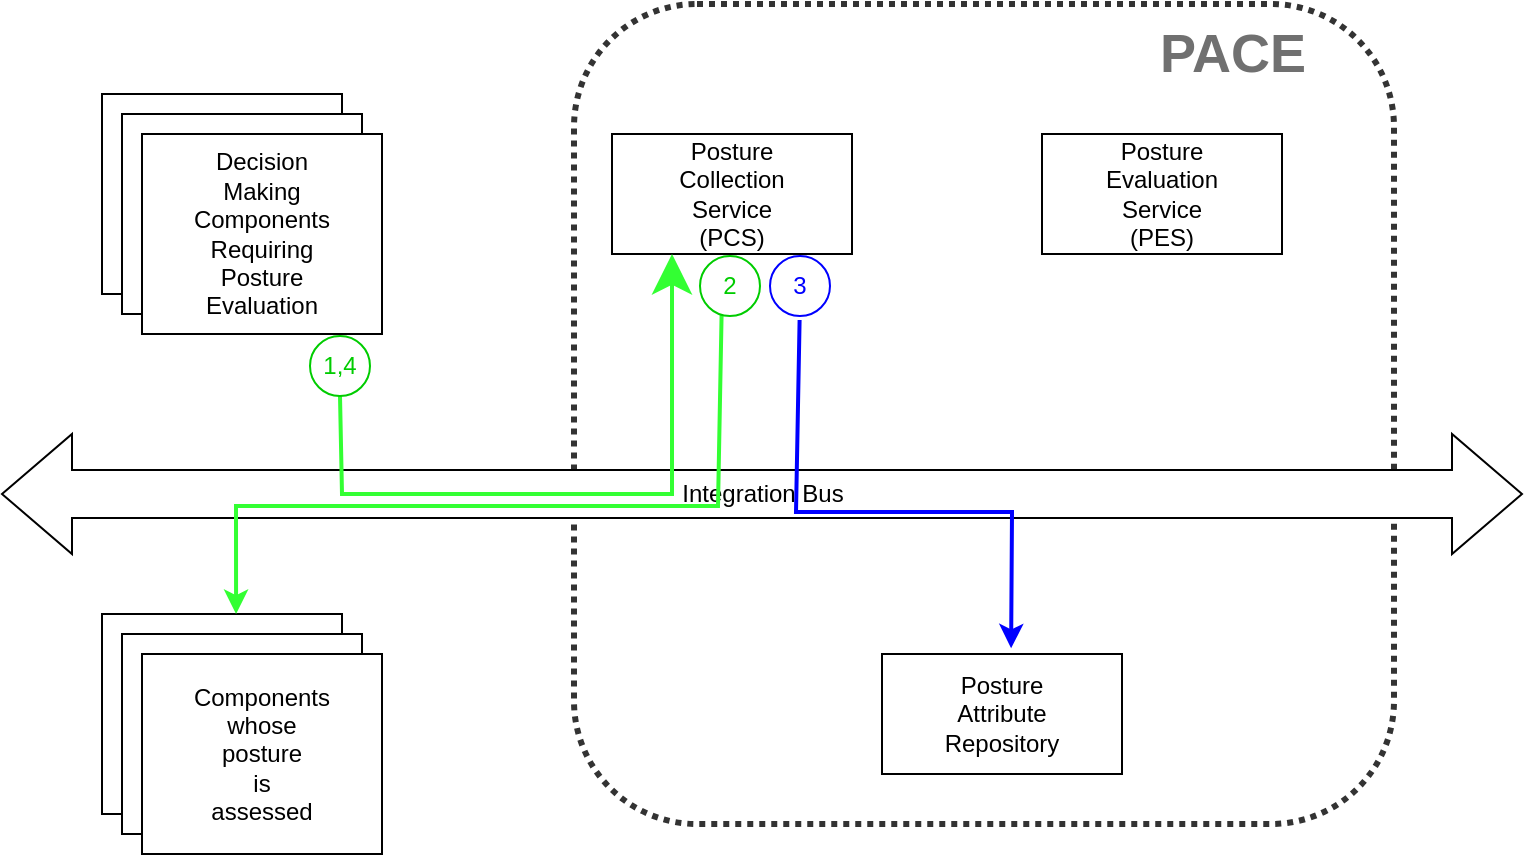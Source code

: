 <mxfile version="16.5.1" type="device"><diagram id="nnVkO7F5XKRDGunOfbyT" name="Page-1"><mxGraphModel dx="652" dy="418" grid="1" gridSize="10" guides="1" tooltips="1" connect="1" arrows="1" fold="1" page="1" pageScale="1" pageWidth="850" pageHeight="1100" math="0" shadow="0"><root><mxCell id="0"/><mxCell id="1" parent="0"/><mxCell id="RL7LiKc4wpk9BU2cefHl-15" value="" style="whiteSpace=wrap;html=1;aspect=fixed;fillColor=none;strokeWidth=3;rounded=1;dashed=1;dashPattern=1 1;opacity=80;" parent="1" vertex="1"><mxGeometry x="346" y="135" width="410" height="410" as="geometry"/></mxCell><mxCell id="RL7LiKc4wpk9BU2cefHl-1" value="Integration Bus" style="html=1;shadow=0;dashed=0;align=center;verticalAlign=middle;shape=mxgraph.arrows2.twoWayArrow;dy=0.6;dx=35;" parent="1" vertex="1"><mxGeometry x="60" y="350" width="760" height="60" as="geometry"/></mxCell><mxCell id="RL7LiKc4wpk9BU2cefHl-2" value="Posture&lt;br&gt;Collection&lt;br&gt;Service&lt;br&gt;(PCS)" style="rounded=0;whiteSpace=wrap;html=1;" parent="1" vertex="1"><mxGeometry x="365" y="200" width="120" height="60" as="geometry"/></mxCell><mxCell id="RL7LiKc4wpk9BU2cefHl-3" value="Posture&lt;br&gt;Evaluation&lt;br&gt;Service&lt;br&gt;(PES)" style="rounded=0;whiteSpace=wrap;html=1;" parent="1" vertex="1"><mxGeometry x="580" y="200" width="120" height="60" as="geometry"/></mxCell><mxCell id="RL7LiKc4wpk9BU2cefHl-4" value="Posture&lt;br&gt;Attribute&lt;br&gt;Repository" style="rounded=0;whiteSpace=wrap;html=1;" parent="1" vertex="1"><mxGeometry x="500" y="460" width="120" height="60" as="geometry"/></mxCell><mxCell id="RL7LiKc4wpk9BU2cefHl-5" value="Decision&lt;br&gt;Making&lt;br&gt;Components&lt;br&gt;Requiring&lt;br&gt;Posture&lt;br&gt;Evaluation" style="rounded=0;whiteSpace=wrap;html=1;" parent="1" vertex="1"><mxGeometry x="110" y="180" width="120" height="100" as="geometry"/></mxCell><mxCell id="RL7LiKc4wpk9BU2cefHl-6" value="Components&lt;br&gt;whose&lt;br&gt;posture&lt;br&gt;is&lt;br&gt;assessed" style="rounded=0;whiteSpace=wrap;html=1;" parent="1" vertex="1"><mxGeometry x="110" y="440" width="120" height="100" as="geometry"/></mxCell><mxCell id="RL7LiKc4wpk9BU2cefHl-7" value="Decision&lt;br&gt;Making&lt;br&gt;Components&lt;br&gt;Requiring&lt;br&gt;Posture&lt;br&gt;Evaluation" style="rounded=0;whiteSpace=wrap;html=1;" parent="1" vertex="1"><mxGeometry x="120" y="190" width="120" height="100" as="geometry"/></mxCell><mxCell id="RL7LiKc4wpk9BU2cefHl-8" value="Decision&lt;br&gt;Making&lt;br&gt;Components&lt;br&gt;Requiring&lt;br&gt;Posture&lt;br&gt;Evaluation" style="rounded=0;whiteSpace=wrap;html=1;" parent="1" vertex="1"><mxGeometry x="130" y="200" width="120" height="100" as="geometry"/></mxCell><mxCell id="RL7LiKc4wpk9BU2cefHl-11" value="" style="endArrow=classic;startArrow=none;html=1;rounded=0;entryX=0.25;entryY=1;entryDx=0;entryDy=0;strokeColor=#33FF33;strokeWidth=2;startFill=0;endSize=14;exitX=0.5;exitY=1;exitDx=0;exitDy=0;" parent="1" source="Iiityd9VdZ6OQA1sW1vX-1" edge="1" target="RL7LiKc4wpk9BU2cefHl-2"><mxGeometry width="50" height="50" relative="1" as="geometry"><mxPoint x="230" y="340" as="sourcePoint"/><mxPoint x="425.97" y="260" as="targetPoint"/><Array as="points"><mxPoint x="230" y="380"/><mxPoint x="395" y="380"/></Array></mxGeometry></mxCell><mxCell id="RL7LiKc4wpk9BU2cefHl-16" value="&lt;font color=&quot;#707070&quot;&gt;PACE&lt;/font&gt;" style="text;html=1;resizable=0;autosize=1;align=center;verticalAlign=middle;points=[];fillColor=none;strokeColor=none;rounded=0;dashed=1;dashPattern=1 1;opacity=80;fontStyle=1;fontSize=27;fontColor=#636363;" parent="1" vertex="1"><mxGeometry x="630" y="140" width="90" height="40" as="geometry"/></mxCell><mxCell id="_wtXwy35HuxnKiYmDmM2-1" value="Components&lt;br&gt;whose&lt;br&gt;posture&lt;br&gt;is&lt;br&gt;assessed" style="rounded=0;whiteSpace=wrap;html=1;" parent="1" vertex="1"><mxGeometry x="120" y="450" width="120" height="100" as="geometry"/></mxCell><mxCell id="_wtXwy35HuxnKiYmDmM2-2" value="Components&lt;br&gt;whose&lt;br&gt;posture&lt;br&gt;is&lt;br&gt;assessed" style="rounded=0;whiteSpace=wrap;html=1;" parent="1" vertex="1"><mxGeometry x="130" y="460" width="120" height="100" as="geometry"/></mxCell><mxCell id="Iiityd9VdZ6OQA1sW1vX-1" value="&lt;font color=&quot;#00cc00&quot;&gt;1,4&lt;/font&gt;" style="ellipse;whiteSpace=wrap;html=1;aspect=fixed;strokeColor=#00CC00;" vertex="1" parent="1"><mxGeometry x="214" y="301" width="30" height="30" as="geometry"/></mxCell><mxCell id="Iiityd9VdZ6OQA1sW1vX-3" value="" style="endArrow=none;startArrow=classic;html=1;rounded=0;strokeColor=#33FF33;strokeWidth=2;startFill=1;endSize=14;endFill=0;exitX=0.667;exitY=0;exitDx=0;exitDy=0;exitPerimeter=0;entryX=0.18;entryY=0.378;entryDx=0;entryDy=0;entryPerimeter=0;" edge="1" parent="1" target="RL7LiKc4wpk9BU2cefHl-15"><mxGeometry width="50" height="50" relative="1" as="geometry"><mxPoint x="177.04" y="440" as="sourcePoint"/><mxPoint x="418" y="310" as="targetPoint"/><Array as="points"><mxPoint x="177" y="386"/><mxPoint x="418" y="386"/></Array></mxGeometry></mxCell><mxCell id="Iiityd9VdZ6OQA1sW1vX-4" value="&lt;font color=&quot;#00cc00&quot;&gt;2&lt;/font&gt;" style="ellipse;whiteSpace=wrap;html=1;aspect=fixed;strokeColor=#00CC00;" vertex="1" parent="1"><mxGeometry x="409" y="261" width="30" height="30" as="geometry"/></mxCell><mxCell id="Iiityd9VdZ6OQA1sW1vX-5" value="&lt;font color=&quot;#0000ff&quot;&gt;3&lt;/font&gt;" style="ellipse;whiteSpace=wrap;html=1;aspect=fixed;strokeColor=#0000FF;" vertex="1" parent="1"><mxGeometry x="444" y="261" width="30" height="30" as="geometry"/></mxCell><mxCell id="Iiityd9VdZ6OQA1sW1vX-6" value="" style="endArrow=none;startArrow=classic;html=1;rounded=0;strokeColor=#0000FF;strokeWidth=2;startFill=1;endSize=14;endFill=0;entryX=0.18;entryY=0.378;entryDx=0;entryDy=0;entryPerimeter=0;exitX=0.538;exitY=-0.047;exitDx=0;exitDy=0;exitPerimeter=0;" edge="1" parent="1" source="RL7LiKc4wpk9BU2cefHl-4"><mxGeometry width="50" height="50" relative="1" as="geometry"><mxPoint x="216.04" y="443" as="sourcePoint"/><mxPoint x="458.8" y="292.98" as="targetPoint"/><Array as="points"><mxPoint x="565" y="389"/><mxPoint x="457" y="389"/></Array></mxGeometry></mxCell></root></mxGraphModel></diagram></mxfile>